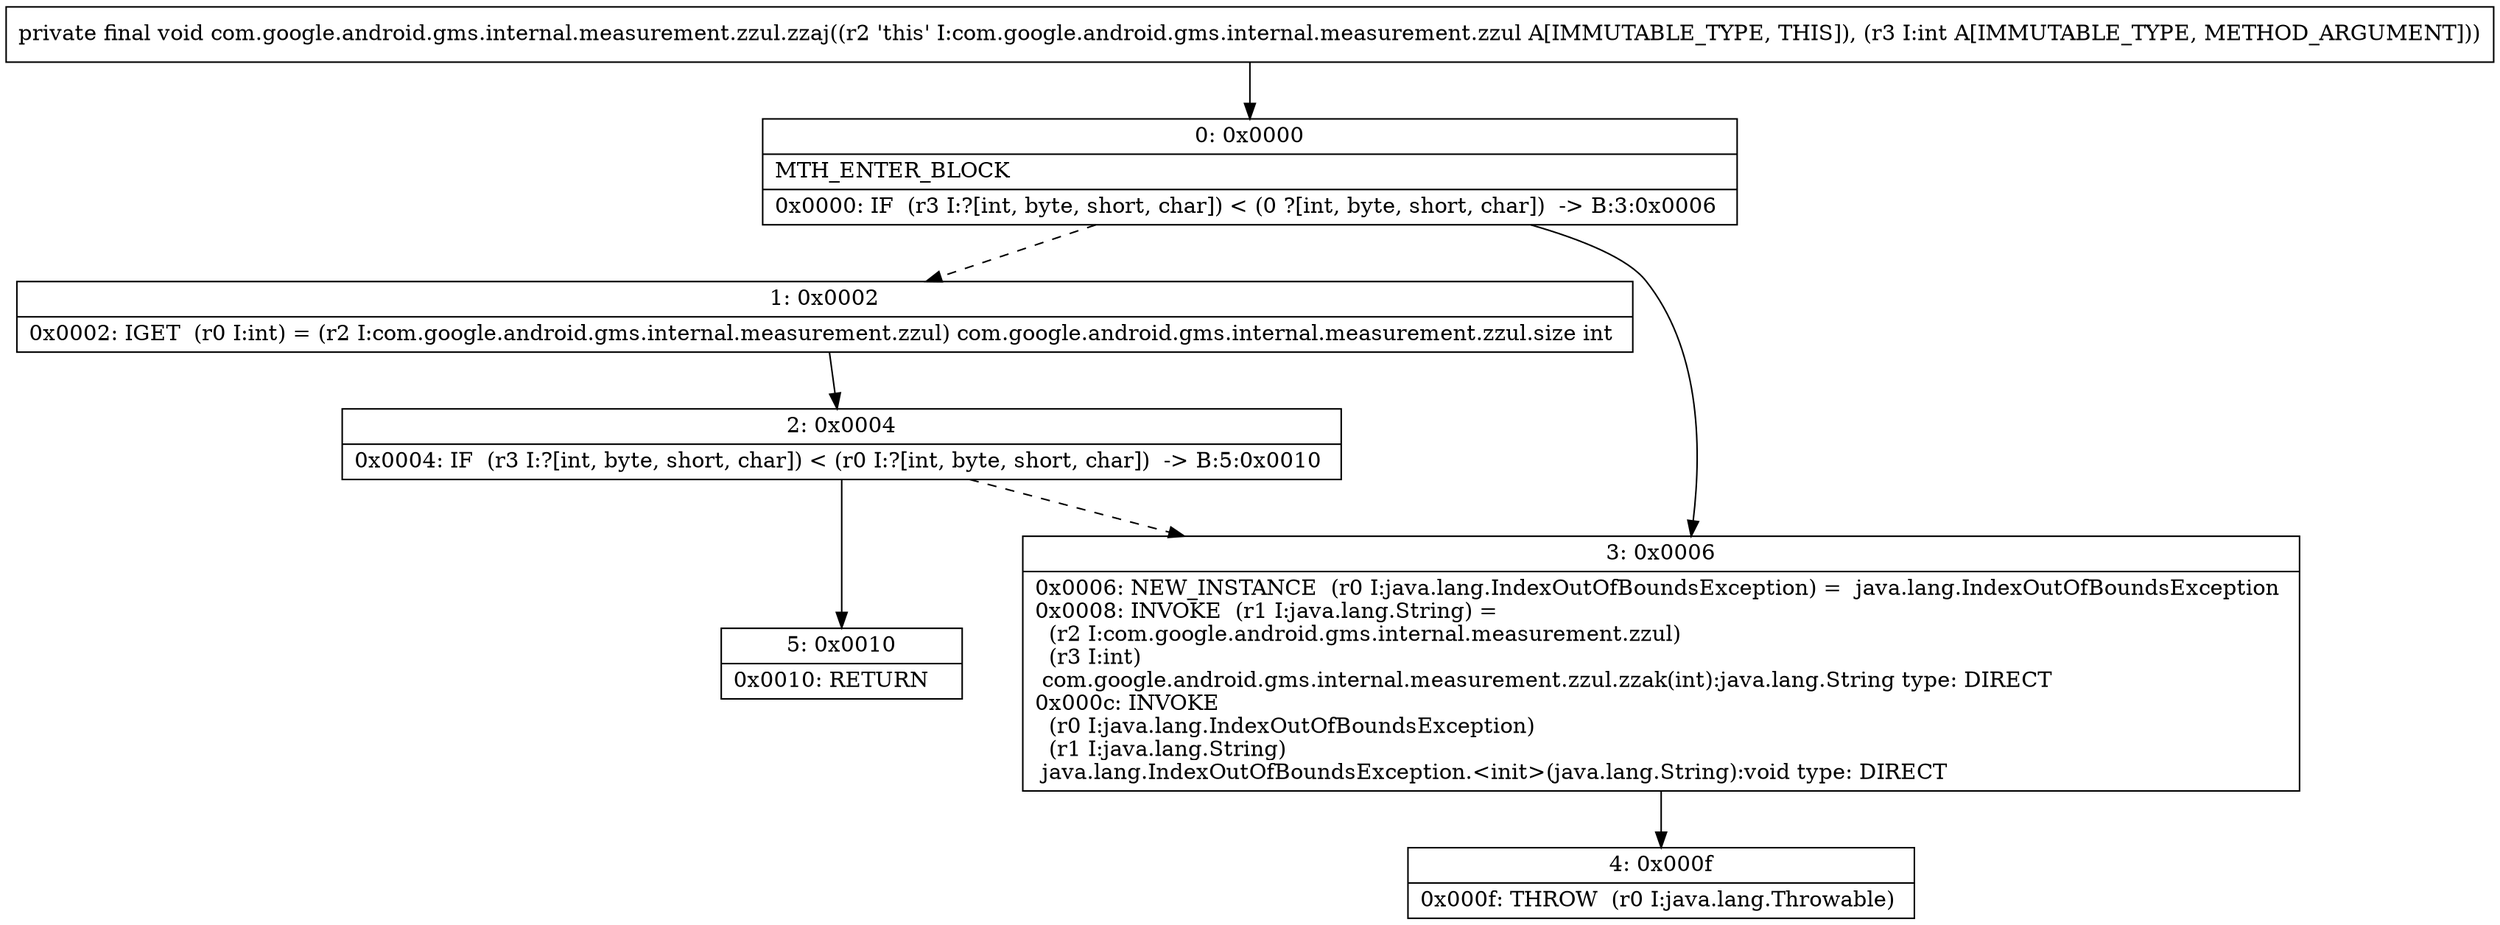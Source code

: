 digraph "CFG forcom.google.android.gms.internal.measurement.zzul.zzaj(I)V" {
Node_0 [shape=record,label="{0\:\ 0x0000|MTH_ENTER_BLOCK\l|0x0000: IF  (r3 I:?[int, byte, short, char]) \< (0 ?[int, byte, short, char])  \-\> B:3:0x0006 \l}"];
Node_1 [shape=record,label="{1\:\ 0x0002|0x0002: IGET  (r0 I:int) = (r2 I:com.google.android.gms.internal.measurement.zzul) com.google.android.gms.internal.measurement.zzul.size int \l}"];
Node_2 [shape=record,label="{2\:\ 0x0004|0x0004: IF  (r3 I:?[int, byte, short, char]) \< (r0 I:?[int, byte, short, char])  \-\> B:5:0x0010 \l}"];
Node_3 [shape=record,label="{3\:\ 0x0006|0x0006: NEW_INSTANCE  (r0 I:java.lang.IndexOutOfBoundsException) =  java.lang.IndexOutOfBoundsException \l0x0008: INVOKE  (r1 I:java.lang.String) = \l  (r2 I:com.google.android.gms.internal.measurement.zzul)\l  (r3 I:int)\l com.google.android.gms.internal.measurement.zzul.zzak(int):java.lang.String type: DIRECT \l0x000c: INVOKE  \l  (r0 I:java.lang.IndexOutOfBoundsException)\l  (r1 I:java.lang.String)\l java.lang.IndexOutOfBoundsException.\<init\>(java.lang.String):void type: DIRECT \l}"];
Node_4 [shape=record,label="{4\:\ 0x000f|0x000f: THROW  (r0 I:java.lang.Throwable) \l}"];
Node_5 [shape=record,label="{5\:\ 0x0010|0x0010: RETURN   \l}"];
MethodNode[shape=record,label="{private final void com.google.android.gms.internal.measurement.zzul.zzaj((r2 'this' I:com.google.android.gms.internal.measurement.zzul A[IMMUTABLE_TYPE, THIS]), (r3 I:int A[IMMUTABLE_TYPE, METHOD_ARGUMENT])) }"];
MethodNode -> Node_0;
Node_0 -> Node_1[style=dashed];
Node_0 -> Node_3;
Node_1 -> Node_2;
Node_2 -> Node_3[style=dashed];
Node_2 -> Node_5;
Node_3 -> Node_4;
}

